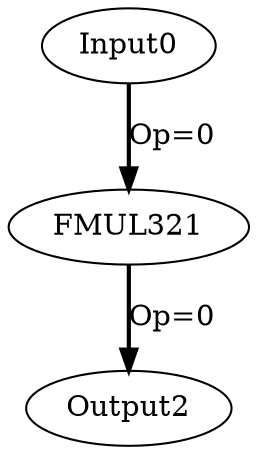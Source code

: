 Digraph G {
Input0[opcode = "Input", ref_name="gemm_0_0", size="100", offset="0,0", pattern="4,25", color = black];
FMUL321[opcode = "FMUL32", color = black];
Output2[opcode = "Output", ref_name="gemm_0_1", size="100", offset="0,0", pattern="4,25", color = black];
Input0 -> FMUL321[color = black, style = bold, operand = 0, label = "Op=0"];
FMUL321 -> Output2[color = black, style = bold, operand = 0, label = "Op=0"];
}
